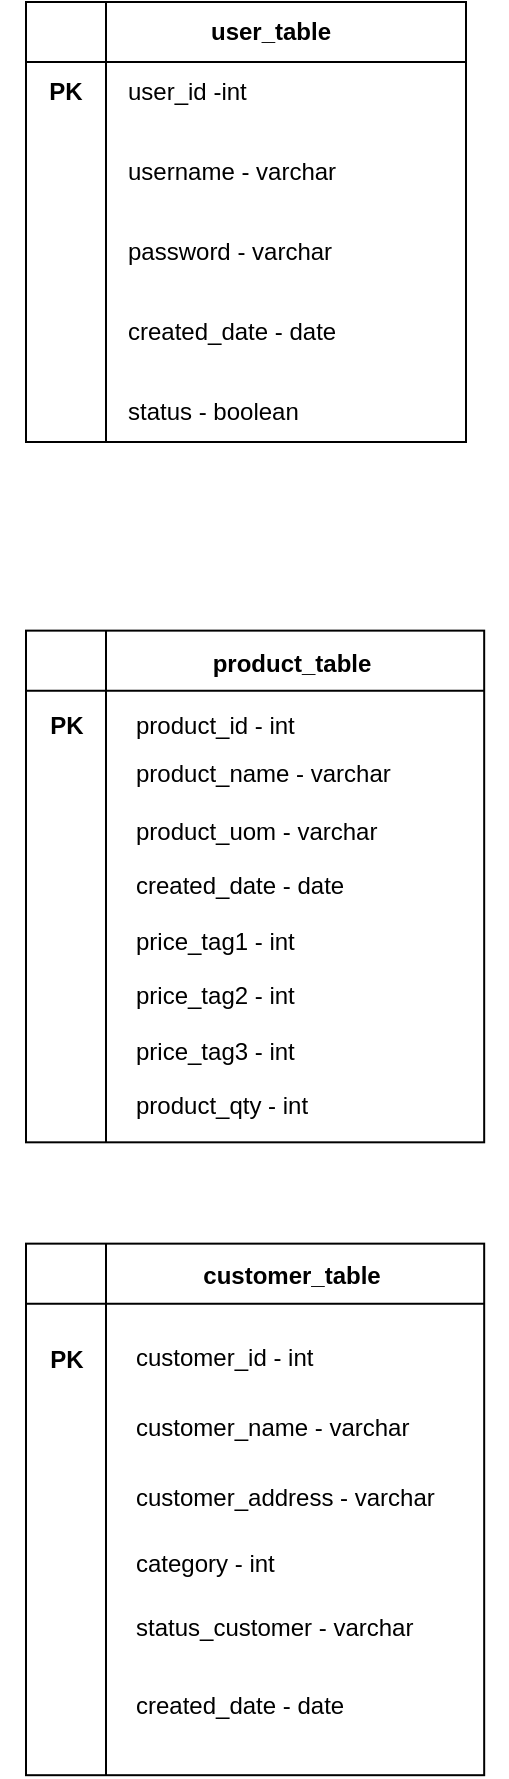 <mxfile version="20.8.1" type="github">
  <diagram id="accU9gudKg5mZlHegD7e" name="Page-1">
    <mxGraphModel dx="1434" dy="821" grid="1" gridSize="10" guides="1" tooltips="1" connect="1" arrows="1" fold="1" page="1" pageScale="1" pageWidth="850" pageHeight="1100" math="0" shadow="0">
      <root>
        <mxCell id="0" />
        <mxCell id="1" parent="0" />
        <mxCell id="b40Wa10dnx9YJlDa_M7R-34" value="" style="group" parent="1" vertex="1" connectable="0">
          <mxGeometry x="10" y="60" width="230" height="240" as="geometry" />
        </mxCell>
        <mxCell id="b40Wa10dnx9YJlDa_M7R-32" value="" style="group" parent="b40Wa10dnx9YJlDa_M7R-34" vertex="1" connectable="0">
          <mxGeometry x="10" width="220" height="240" as="geometry" />
        </mxCell>
        <mxCell id="b40Wa10dnx9YJlDa_M7R-24" value="" style="shape=internalStorage;whiteSpace=wrap;html=1;backgroundOutline=1;dx=40;dy=30;" parent="b40Wa10dnx9YJlDa_M7R-32" vertex="1">
          <mxGeometry width="220.0" height="220" as="geometry" />
        </mxCell>
        <mxCell id="b40Wa10dnx9YJlDa_M7R-25" value="user_table" style="text;html=1;strokeColor=none;fillColor=none;align=center;verticalAlign=middle;whiteSpace=wrap;rounded=0;fontStyle=1" parent="b40Wa10dnx9YJlDa_M7R-32" vertex="1">
          <mxGeometry x="85.556" width="73.333" height="30" as="geometry" />
        </mxCell>
        <mxCell id="b40Wa10dnx9YJlDa_M7R-31" value="" style="group" parent="b40Wa10dnx9YJlDa_M7R-32" vertex="1" connectable="0">
          <mxGeometry x="48.889" y="30" width="146.667" height="190" as="geometry" />
        </mxCell>
        <mxCell id="b40Wa10dnx9YJlDa_M7R-26" value="user_id -int" style="text;html=1;strokeColor=none;fillColor=none;align=left;verticalAlign=middle;whiteSpace=wrap;rounded=0;" parent="b40Wa10dnx9YJlDa_M7R-31" vertex="1">
          <mxGeometry width="146.667" height="30" as="geometry" />
        </mxCell>
        <mxCell id="b40Wa10dnx9YJlDa_M7R-27" value="username - varchar" style="text;html=1;strokeColor=none;fillColor=none;align=left;verticalAlign=middle;whiteSpace=wrap;rounded=0;" parent="b40Wa10dnx9YJlDa_M7R-31" vertex="1">
          <mxGeometry y="40" width="146.667" height="30" as="geometry" />
        </mxCell>
        <mxCell id="b40Wa10dnx9YJlDa_M7R-28" value="password - varchar" style="text;html=1;strokeColor=none;fillColor=none;align=left;verticalAlign=middle;whiteSpace=wrap;rounded=0;" parent="b40Wa10dnx9YJlDa_M7R-31" vertex="1">
          <mxGeometry y="80" width="146.667" height="30" as="geometry" />
        </mxCell>
        <mxCell id="b40Wa10dnx9YJlDa_M7R-29" value="created_date - date" style="text;html=1;strokeColor=none;fillColor=none;align=left;verticalAlign=middle;whiteSpace=wrap;rounded=0;" parent="b40Wa10dnx9YJlDa_M7R-31" vertex="1">
          <mxGeometry y="120" width="146.667" height="30" as="geometry" />
        </mxCell>
        <mxCell id="b40Wa10dnx9YJlDa_M7R-30" value="status - boolean" style="text;html=1;strokeColor=none;fillColor=none;align=left;verticalAlign=middle;whiteSpace=wrap;rounded=0;" parent="b40Wa10dnx9YJlDa_M7R-31" vertex="1">
          <mxGeometry y="160" width="146.667" height="30" as="geometry" />
        </mxCell>
        <mxCell id="b40Wa10dnx9YJlDa_M7R-33" value="&lt;div&gt;PK&lt;/div&gt;" style="text;html=1;strokeColor=none;fillColor=none;align=center;verticalAlign=middle;whiteSpace=wrap;rounded=0;fontStyle=1" parent="b40Wa10dnx9YJlDa_M7R-34" vertex="1">
          <mxGeometry y="30" width="60" height="30" as="geometry" />
        </mxCell>
        <mxCell id="b40Wa10dnx9YJlDa_M7R-35" value="" style="group" parent="1" vertex="1" connectable="0">
          <mxGeometry x="20" y="370" width="240" height="270" as="geometry" />
        </mxCell>
        <mxCell id="b40Wa10dnx9YJlDa_M7R-49" value="" style="group" parent="b40Wa10dnx9YJlDa_M7R-35" vertex="1" connectable="0">
          <mxGeometry y="-6.75" width="229.091" height="276.75" as="geometry" />
        </mxCell>
        <mxCell id="b40Wa10dnx9YJlDa_M7R-36" value="" style="shape=internalStorage;whiteSpace=wrap;html=1;backgroundOutline=1;dx=40;dy=30;" parent="b40Wa10dnx9YJlDa_M7R-49" vertex="1">
          <mxGeometry y="11.07" width="229.091" height="255.84" as="geometry" />
        </mxCell>
        <mxCell id="b40Wa10dnx9YJlDa_M7R-37" value="product_table" style="text;html=1;strokeColor=none;fillColor=none;align=center;verticalAlign=middle;whiteSpace=wrap;rounded=0;fontStyle=1" parent="b40Wa10dnx9YJlDa_M7R-49" vertex="1">
          <mxGeometry x="93.333" width="80" height="55.35" as="geometry" />
        </mxCell>
        <mxCell id="b40Wa10dnx9YJlDa_M7R-39" value="product_id - int" style="text;html=1;strokeColor=none;fillColor=none;align=left;verticalAlign=middle;whiteSpace=wrap;rounded=0;" parent="b40Wa10dnx9YJlDa_M7R-49" vertex="1">
          <mxGeometry x="53.333" y="30.751" width="160" height="55.35" as="geometry" />
        </mxCell>
        <mxCell id="b40Wa10dnx9YJlDa_M7R-40" value="product_name - varchar" style="text;html=1;strokeColor=none;fillColor=none;align=left;verticalAlign=middle;whiteSpace=wrap;rounded=0;" parent="b40Wa10dnx9YJlDa_M7R-49" vertex="1">
          <mxGeometry x="53.333" y="55.349" width="160" height="55.35" as="geometry" />
        </mxCell>
        <mxCell id="b40Wa10dnx9YJlDa_M7R-41" value="product_uom - varchar" style="text;html=1;strokeColor=none;fillColor=none;align=left;verticalAlign=middle;whiteSpace=wrap;rounded=0;" parent="b40Wa10dnx9YJlDa_M7R-49" vertex="1">
          <mxGeometry x="53.333" y="83.639" width="160" height="55.35" as="geometry" />
        </mxCell>
        <mxCell id="b40Wa10dnx9YJlDa_M7R-42" value="created_date - date" style="text;html=1;strokeColor=none;fillColor=none;align=left;verticalAlign=middle;whiteSpace=wrap;rounded=0;" parent="b40Wa10dnx9YJlDa_M7R-49" vertex="1">
          <mxGeometry x="53.333" y="110.699" width="160" height="55.35" as="geometry" />
        </mxCell>
        <mxCell id="b40Wa10dnx9YJlDa_M7R-43" value="price_tag1 - int" style="text;html=1;strokeColor=none;fillColor=none;align=left;verticalAlign=middle;whiteSpace=wrap;rounded=0;" parent="b40Wa10dnx9YJlDa_M7R-49" vertex="1">
          <mxGeometry x="53.333" y="138.994" width="160" height="55.35" as="geometry" />
        </mxCell>
        <mxCell id="b40Wa10dnx9YJlDa_M7R-45" value="price_tag2 - int" style="text;html=1;strokeColor=none;fillColor=none;align=left;verticalAlign=middle;whiteSpace=wrap;rounded=0;" parent="b40Wa10dnx9YJlDa_M7R-49" vertex="1">
          <mxGeometry x="53.333" y="166.052" width="160" height="55.35" as="geometry" />
        </mxCell>
        <mxCell id="b40Wa10dnx9YJlDa_M7R-46" value="price_tag3 - int" style="text;html=1;strokeColor=none;fillColor=none;align=left;verticalAlign=middle;whiteSpace=wrap;rounded=0;" parent="b40Wa10dnx9YJlDa_M7R-49" vertex="1">
          <mxGeometry x="53.333" y="194.341" width="160" height="55.35" as="geometry" />
        </mxCell>
        <mxCell id="b40Wa10dnx9YJlDa_M7R-47" value="product_qty - int" style="text;html=1;strokeColor=none;fillColor=none;align=left;verticalAlign=middle;whiteSpace=wrap;rounded=0;" parent="b40Wa10dnx9YJlDa_M7R-49" vertex="1">
          <mxGeometry x="53.333" y="221.4" width="160" height="55.35" as="geometry" />
        </mxCell>
        <mxCell id="b40Wa10dnx9YJlDa_M7R-50" value="&lt;div&gt;PK&lt;/div&gt;" style="text;html=1;strokeColor=none;fillColor=none;align=center;verticalAlign=middle;whiteSpace=wrap;rounded=0;fontStyle=1" parent="b40Wa10dnx9YJlDa_M7R-49" vertex="1">
          <mxGeometry x="-12.12" y="43.43" width="65.455" height="30" as="geometry" />
        </mxCell>
        <mxCell id="JBQUx657fK_0dZMDd7yL-2" value="" style="group" vertex="1" connectable="0" parent="1">
          <mxGeometry x="20" y="670" width="240" height="270" as="geometry" />
        </mxCell>
        <mxCell id="JBQUx657fK_0dZMDd7yL-3" value="" style="group" vertex="1" connectable="0" parent="JBQUx657fK_0dZMDd7yL-2">
          <mxGeometry y="-0.001" width="229.091" height="276.601" as="geometry" />
        </mxCell>
        <mxCell id="JBQUx657fK_0dZMDd7yL-4" value="" style="shape=internalStorage;whiteSpace=wrap;html=1;backgroundOutline=1;dx=40;dy=30;" vertex="1" parent="JBQUx657fK_0dZMDd7yL-3">
          <mxGeometry y="10.825" width="229.09" height="265.776" as="geometry" />
        </mxCell>
        <mxCell id="JBQUx657fK_0dZMDd7yL-5" value="&lt;div&gt;customer_table&lt;/div&gt;" style="text;html=1;strokeColor=none;fillColor=none;align=center;verticalAlign=middle;whiteSpace=wrap;rounded=0;fontStyle=1" vertex="1" parent="JBQUx657fK_0dZMDd7yL-3">
          <mxGeometry x="93.333" width="80" height="54.126" as="geometry" />
        </mxCell>
        <mxCell id="JBQUx657fK_0dZMDd7yL-6" value="customer_id - int" style="text;html=1;strokeColor=none;fillColor=none;align=left;verticalAlign=middle;whiteSpace=wrap;rounded=0;" vertex="1" parent="JBQUx657fK_0dZMDd7yL-3">
          <mxGeometry x="53.33" y="54.13" width="160" height="27.956" as="geometry" />
        </mxCell>
        <mxCell id="JBQUx657fK_0dZMDd7yL-7" value="customer_name - varchar" style="text;html=1;strokeColor=none;fillColor=none;align=left;verticalAlign=middle;whiteSpace=wrap;rounded=0;" vertex="1" parent="JBQUx657fK_0dZMDd7yL-3">
          <mxGeometry x="53.33" y="89.997" width="160" height="26.966" as="geometry" />
        </mxCell>
        <mxCell id="JBQUx657fK_0dZMDd7yL-8" value="customer_address - varchar" style="text;html=1;strokeColor=none;fillColor=none;align=left;verticalAlign=middle;whiteSpace=wrap;rounded=0;" vertex="1" parent="JBQUx657fK_0dZMDd7yL-3">
          <mxGeometry x="53.33" y="126.04" width="160" height="24.525" as="geometry" />
        </mxCell>
        <mxCell id="JBQUx657fK_0dZMDd7yL-9" value="category - int" style="text;html=1;strokeColor=none;fillColor=none;align=left;verticalAlign=middle;whiteSpace=wrap;rounded=0;" vertex="1" parent="JBQUx657fK_0dZMDd7yL-3">
          <mxGeometry x="53.33" y="159.999" width="160" height="22.399" as="geometry" />
        </mxCell>
        <mxCell id="JBQUx657fK_0dZMDd7yL-10" value="created_date - date" style="text;html=1;strokeColor=none;fillColor=none;align=left;verticalAlign=middle;whiteSpace=wrap;rounded=0;" vertex="1" parent="JBQUx657fK_0dZMDd7yL-3">
          <mxGeometry x="53.33" y="229.996" width="160" height="24.311" as="geometry" />
        </mxCell>
        <mxCell id="JBQUx657fK_0dZMDd7yL-11" value="status_customer - varchar" style="text;html=1;strokeColor=none;fillColor=none;align=left;verticalAlign=middle;whiteSpace=wrap;rounded=0;" vertex="1" parent="JBQUx657fK_0dZMDd7yL-3">
          <mxGeometry x="53.33" y="190.004" width="160" height="26.978" as="geometry" />
        </mxCell>
        <mxCell id="JBQUx657fK_0dZMDd7yL-14" value="&lt;div&gt;PK&lt;/div&gt;" style="text;html=1;strokeColor=none;fillColor=none;align=center;verticalAlign=middle;whiteSpace=wrap;rounded=0;fontStyle=1" vertex="1" parent="JBQUx657fK_0dZMDd7yL-3">
          <mxGeometry x="-12.12" y="55.114" width="65.45" height="27.214" as="geometry" />
        </mxCell>
      </root>
    </mxGraphModel>
  </diagram>
</mxfile>
